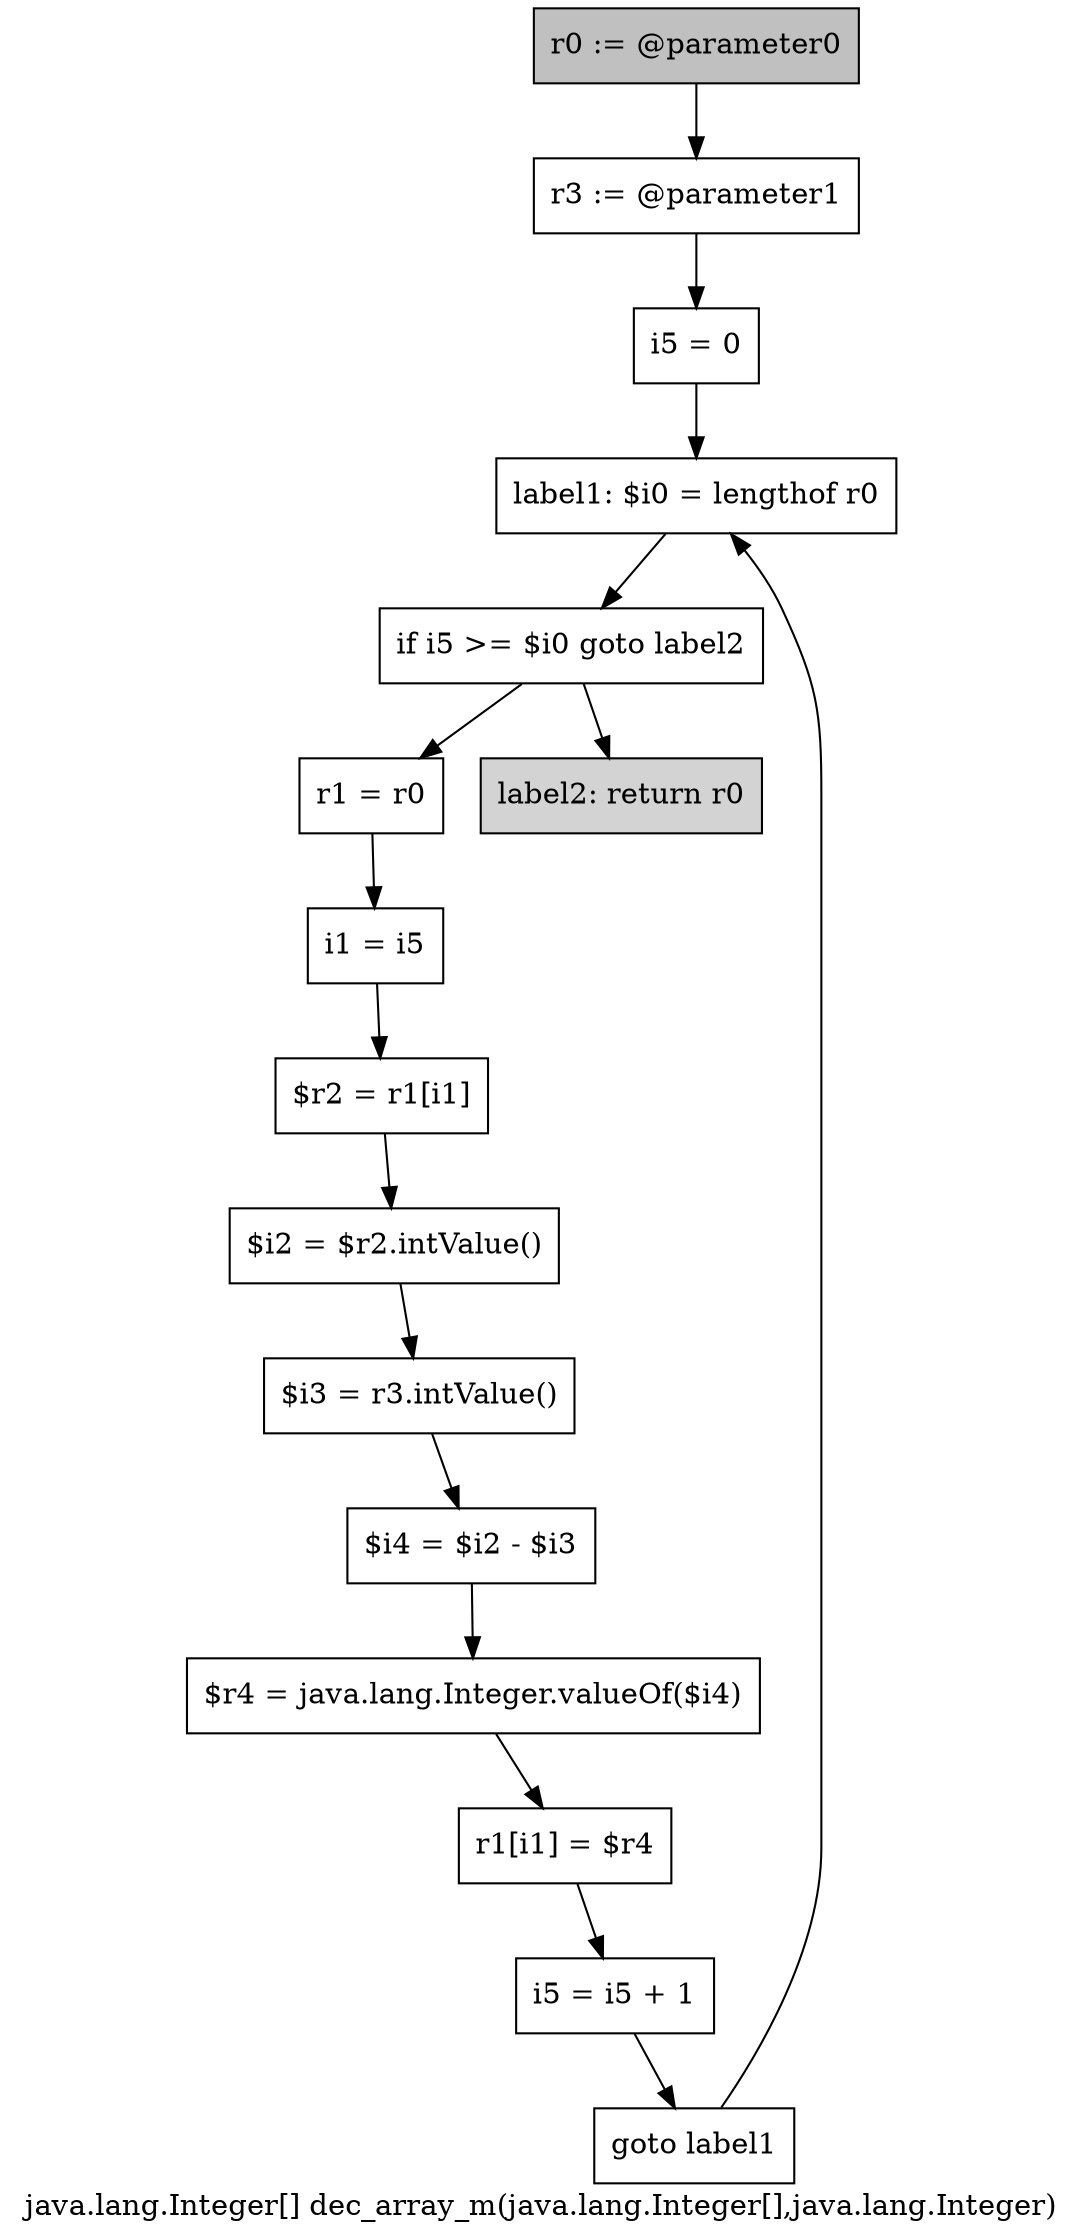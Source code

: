 digraph "java.lang.Integer[] dec_array_m(java.lang.Integer[],java.lang.Integer)" {
    label="java.lang.Integer[] dec_array_m(java.lang.Integer[],java.lang.Integer)";
    node [shape=box];
    "0" [style=filled,fillcolor=gray,label="r0 := @parameter0",];
    "1" [label="r3 := @parameter1",];
    "0"->"1";
    "2" [label="i5 = 0",];
    "1"->"2";
    "3" [label="label1: $i0 = lengthof r0",];
    "2"->"3";
    "4" [label="if i5 >= $i0 goto label2",];
    "3"->"4";
    "5" [label="r1 = r0",];
    "4"->"5";
    "15" [style=filled,fillcolor=lightgray,label="label2: return r0",];
    "4"->"15";
    "6" [label="i1 = i5",];
    "5"->"6";
    "7" [label="$r2 = r1[i1]",];
    "6"->"7";
    "8" [label="$i2 = $r2.intValue()",];
    "7"->"8";
    "9" [label="$i3 = r3.intValue()",];
    "8"->"9";
    "10" [label="$i4 = $i2 - $i3",];
    "9"->"10";
    "11" [label="$r4 = java.lang.Integer.valueOf($i4)",];
    "10"->"11";
    "12" [label="r1[i1] = $r4",];
    "11"->"12";
    "13" [label="i5 = i5 + 1",];
    "12"->"13";
    "14" [label="goto label1",];
    "13"->"14";
    "14"->"3";
}
